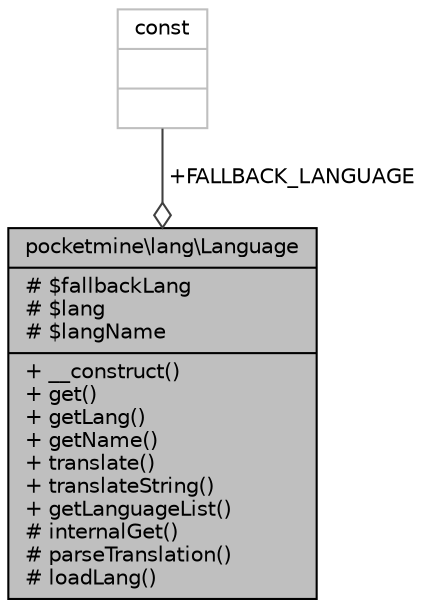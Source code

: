 digraph "pocketmine\lang\Language"
{
 // INTERACTIVE_SVG=YES
 // LATEX_PDF_SIZE
  edge [fontname="Helvetica",fontsize="10",labelfontname="Helvetica",labelfontsize="10"];
  node [fontname="Helvetica",fontsize="10",shape=record];
  Node1 [label="{pocketmine\\lang\\Language\n|# $fallbackLang\l# $lang\l# $langName\l|+ __construct()\l+ get()\l+ getLang()\l+ getName()\l+ translate()\l+ translateString()\l+ getLanguageList()\l# internalGet()\l# parseTranslation()\l# loadLang()\l}",height=0.2,width=0.4,color="black", fillcolor="grey75", style="filled", fontcolor="black",tooltip=" "];
  Node2 -> Node1 [color="grey25",fontsize="10",style="solid",label=" +FALLBACK_LANGUAGE" ,arrowhead="odiamond",fontname="Helvetica"];
  Node2 [label="{const\n||}",height=0.2,width=0.4,color="grey75", fillcolor="white", style="filled",tooltip=" "];
}
